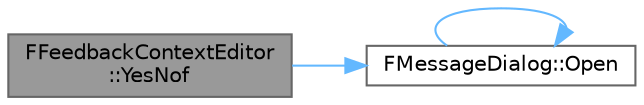 digraph "FFeedbackContextEditor::YesNof"
{
 // INTERACTIVE_SVG=YES
 // LATEX_PDF_SIZE
  bgcolor="transparent";
  edge [fontname=Helvetica,fontsize=10,labelfontname=Helvetica,labelfontsize=10];
  node [fontname=Helvetica,fontsize=10,shape=box,height=0.2,width=0.4];
  rankdir="LR";
  Node1 [id="Node000001",label="FFeedbackContextEditor\l::YesNof",height=0.2,width=0.4,color="gray40", fillcolor="grey60", style="filled", fontcolor="black",tooltip="Ask the user a binary question, returning their answer."];
  Node1 -> Node2 [id="edge1_Node000001_Node000002",color="steelblue1",style="solid",tooltip=" "];
  Node2 [id="Node000002",label="FMessageDialog::Open",height=0.2,width=0.4,color="grey40", fillcolor="white", style="filled",URL="$d6/d93/structFMessageDialog.html#a9772c815d18867ec48e1d0e179e9f658",tooltip="Open a modal message box dialog."];
  Node2 -> Node2 [id="edge2_Node000002_Node000002",color="steelblue1",style="solid",tooltip=" "];
}
